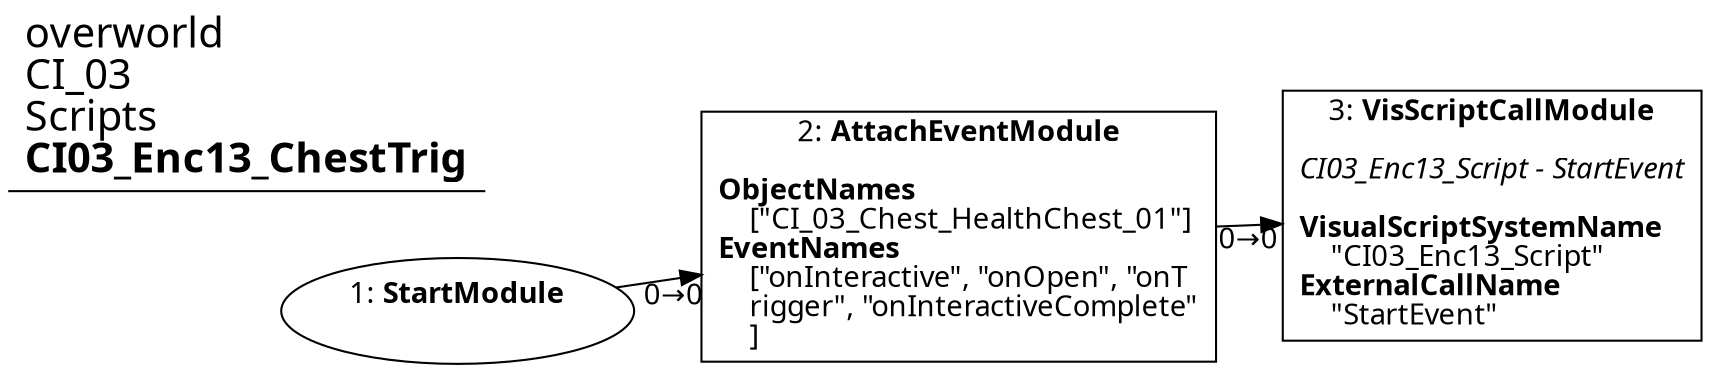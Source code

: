 digraph {
    layout = fdp;
    overlap = prism;
    sep = "+16";
    splines = spline;

    node [ shape = box ];

    graph [ fontname = "Segoe UI" ];
    node [ fontname = "Segoe UI" ];
    edge [ fontname = "Segoe UI" ];

    1 [ label = <1: <b>StartModule</b><br/><br/>> ];
    1 [ shape = oval ]
    1 [ pos = "0.35900003,-0.27400002!" ];
    1 -> 2 [ label = "0→0" ];

    2 [ label = <2: <b>AttachEventModule</b><br/><br/><b>ObjectNames</b><br align="left"/>    [&quot;CI_03_Chest_HealthChest_01&quot;]<br align="left"/><b>EventNames</b><br align="left"/>    [&quot;onInteractive&quot;, &quot;onOpen&quot;, &quot;onT<br align="left"/>    rigger&quot;, &quot;onInteractiveComplete&quot;<br align="left"/>    ]<br align="left"/>> ];
    2 [ pos = "0.59300005,-0.27400002!" ];
    2 -> 3 [ label = "0→0" ];

    3 [ label = <3: <b>VisScriptCallModule</b><br/><br/><i>CI03_Enc13_Script - StartEvent<br align="left"/></i><br align="left"/><b>VisualScriptSystemName</b><br align="left"/>    &quot;CI03_Enc13_Script&quot;<br align="left"/><b>ExternalCallName</b><br align="left"/>    &quot;StartEvent&quot;<br align="left"/>> ];
    3 [ pos = "0.88500005,-0.27400002!" ];

    title [ pos = "0.358,-0.273!" ];
    title [ shape = underline ];
    title [ label = <<font point-size="20">overworld<br align="left"/>CI_03<br align="left"/>Scripts<br align="left"/><b>CI03_Enc13_ChestTrig</b><br align="left"/></font>> ];
}
